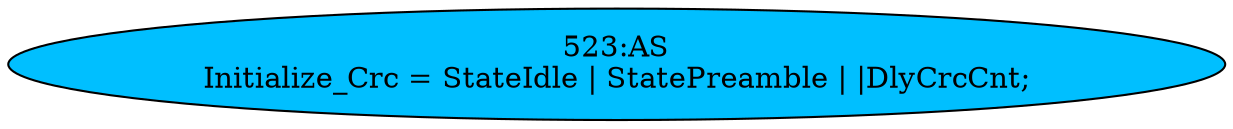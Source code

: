 strict digraph "" {
	node [label="\N"];
	"523:AS"	 [ast="<pyverilog.vparser.ast.Assign object at 0x7ff826da4bd0>",
		def_var="['Initialize_Crc']",
		fillcolor=deepskyblue,
		label="523:AS
Initialize_Crc = StateIdle | StatePreamble | |DlyCrcCnt;",
		statements="[]",
		style=filled,
		typ=Assign,
		use_var="['StateIdle', 'StatePreamble', 'DlyCrcCnt']"];
}
